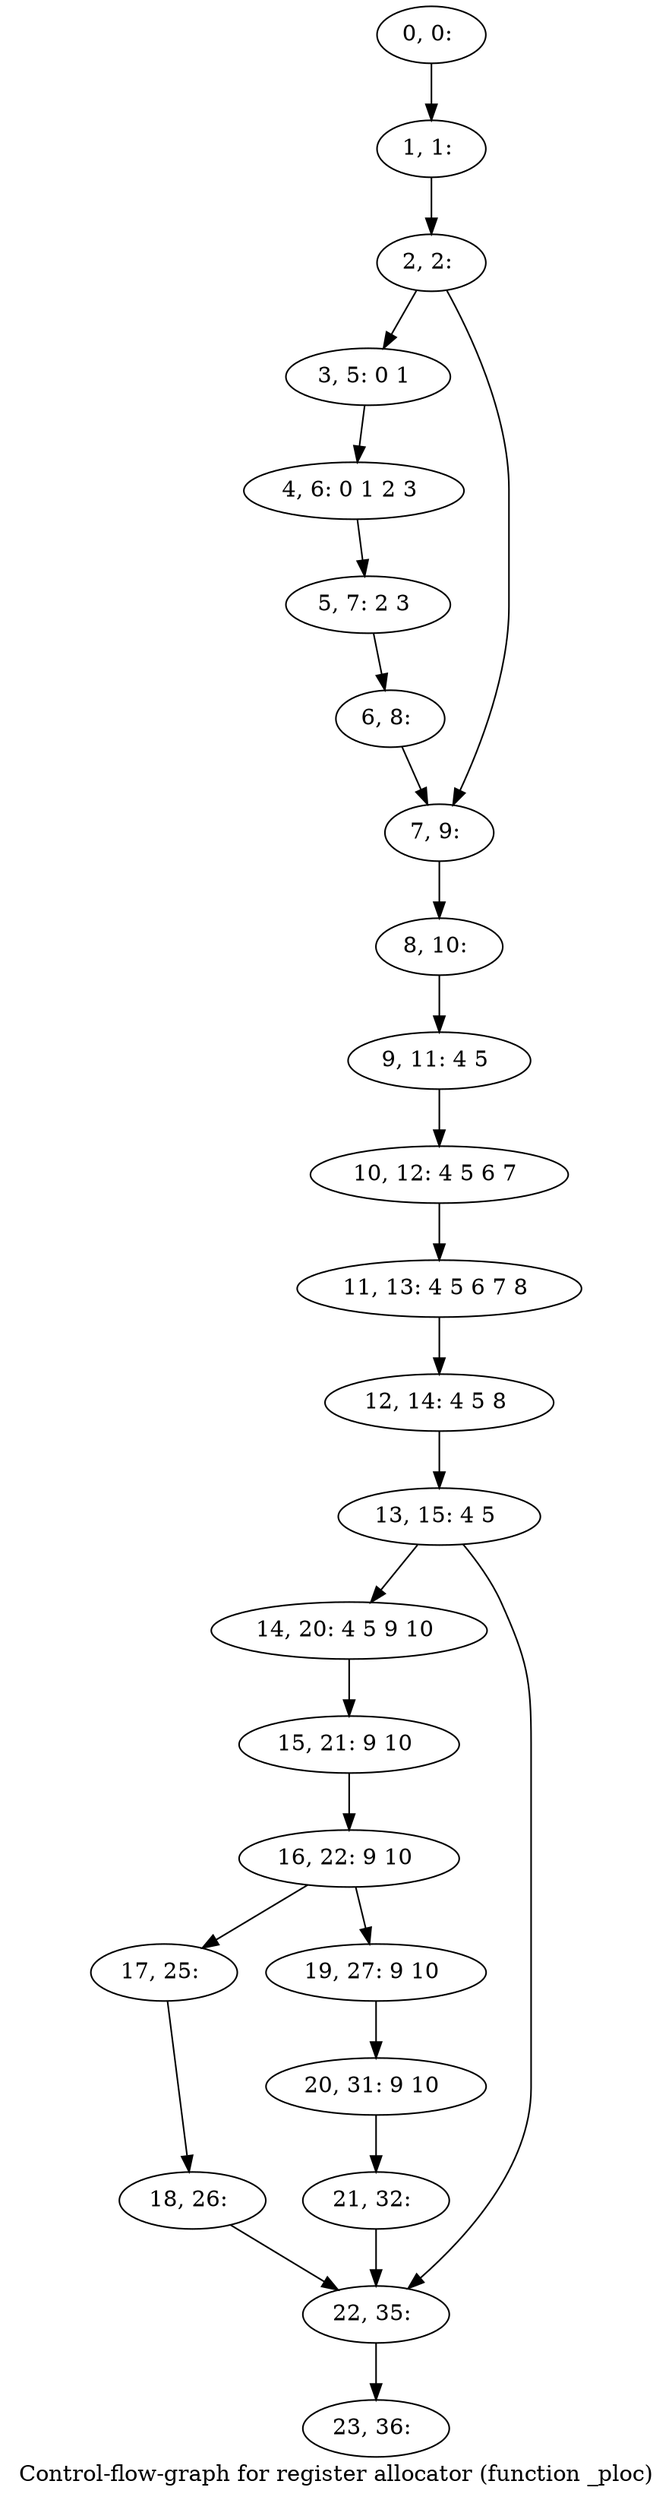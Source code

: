 digraph G {
graph [label="Control-flow-graph for register allocator (function _ploc)"]
0[label="0, 0: "];
1[label="1, 1: "];
2[label="2, 2: "];
3[label="3, 5: 0 1 "];
4[label="4, 6: 0 1 2 3 "];
5[label="5, 7: 2 3 "];
6[label="6, 8: "];
7[label="7, 9: "];
8[label="8, 10: "];
9[label="9, 11: 4 5 "];
10[label="10, 12: 4 5 6 7 "];
11[label="11, 13: 4 5 6 7 8 "];
12[label="12, 14: 4 5 8 "];
13[label="13, 15: 4 5 "];
14[label="14, 20: 4 5 9 10 "];
15[label="15, 21: 9 10 "];
16[label="16, 22: 9 10 "];
17[label="17, 25: "];
18[label="18, 26: "];
19[label="19, 27: 9 10 "];
20[label="20, 31: 9 10 "];
21[label="21, 32: "];
22[label="22, 35: "];
23[label="23, 36: "];
0->1 ;
1->2 ;
2->3 ;
2->7 ;
3->4 ;
4->5 ;
5->6 ;
6->7 ;
7->8 ;
8->9 ;
9->10 ;
10->11 ;
11->12 ;
12->13 ;
13->14 ;
13->22 ;
14->15 ;
15->16 ;
16->17 ;
16->19 ;
17->18 ;
18->22 ;
19->20 ;
20->21 ;
21->22 ;
22->23 ;
}
